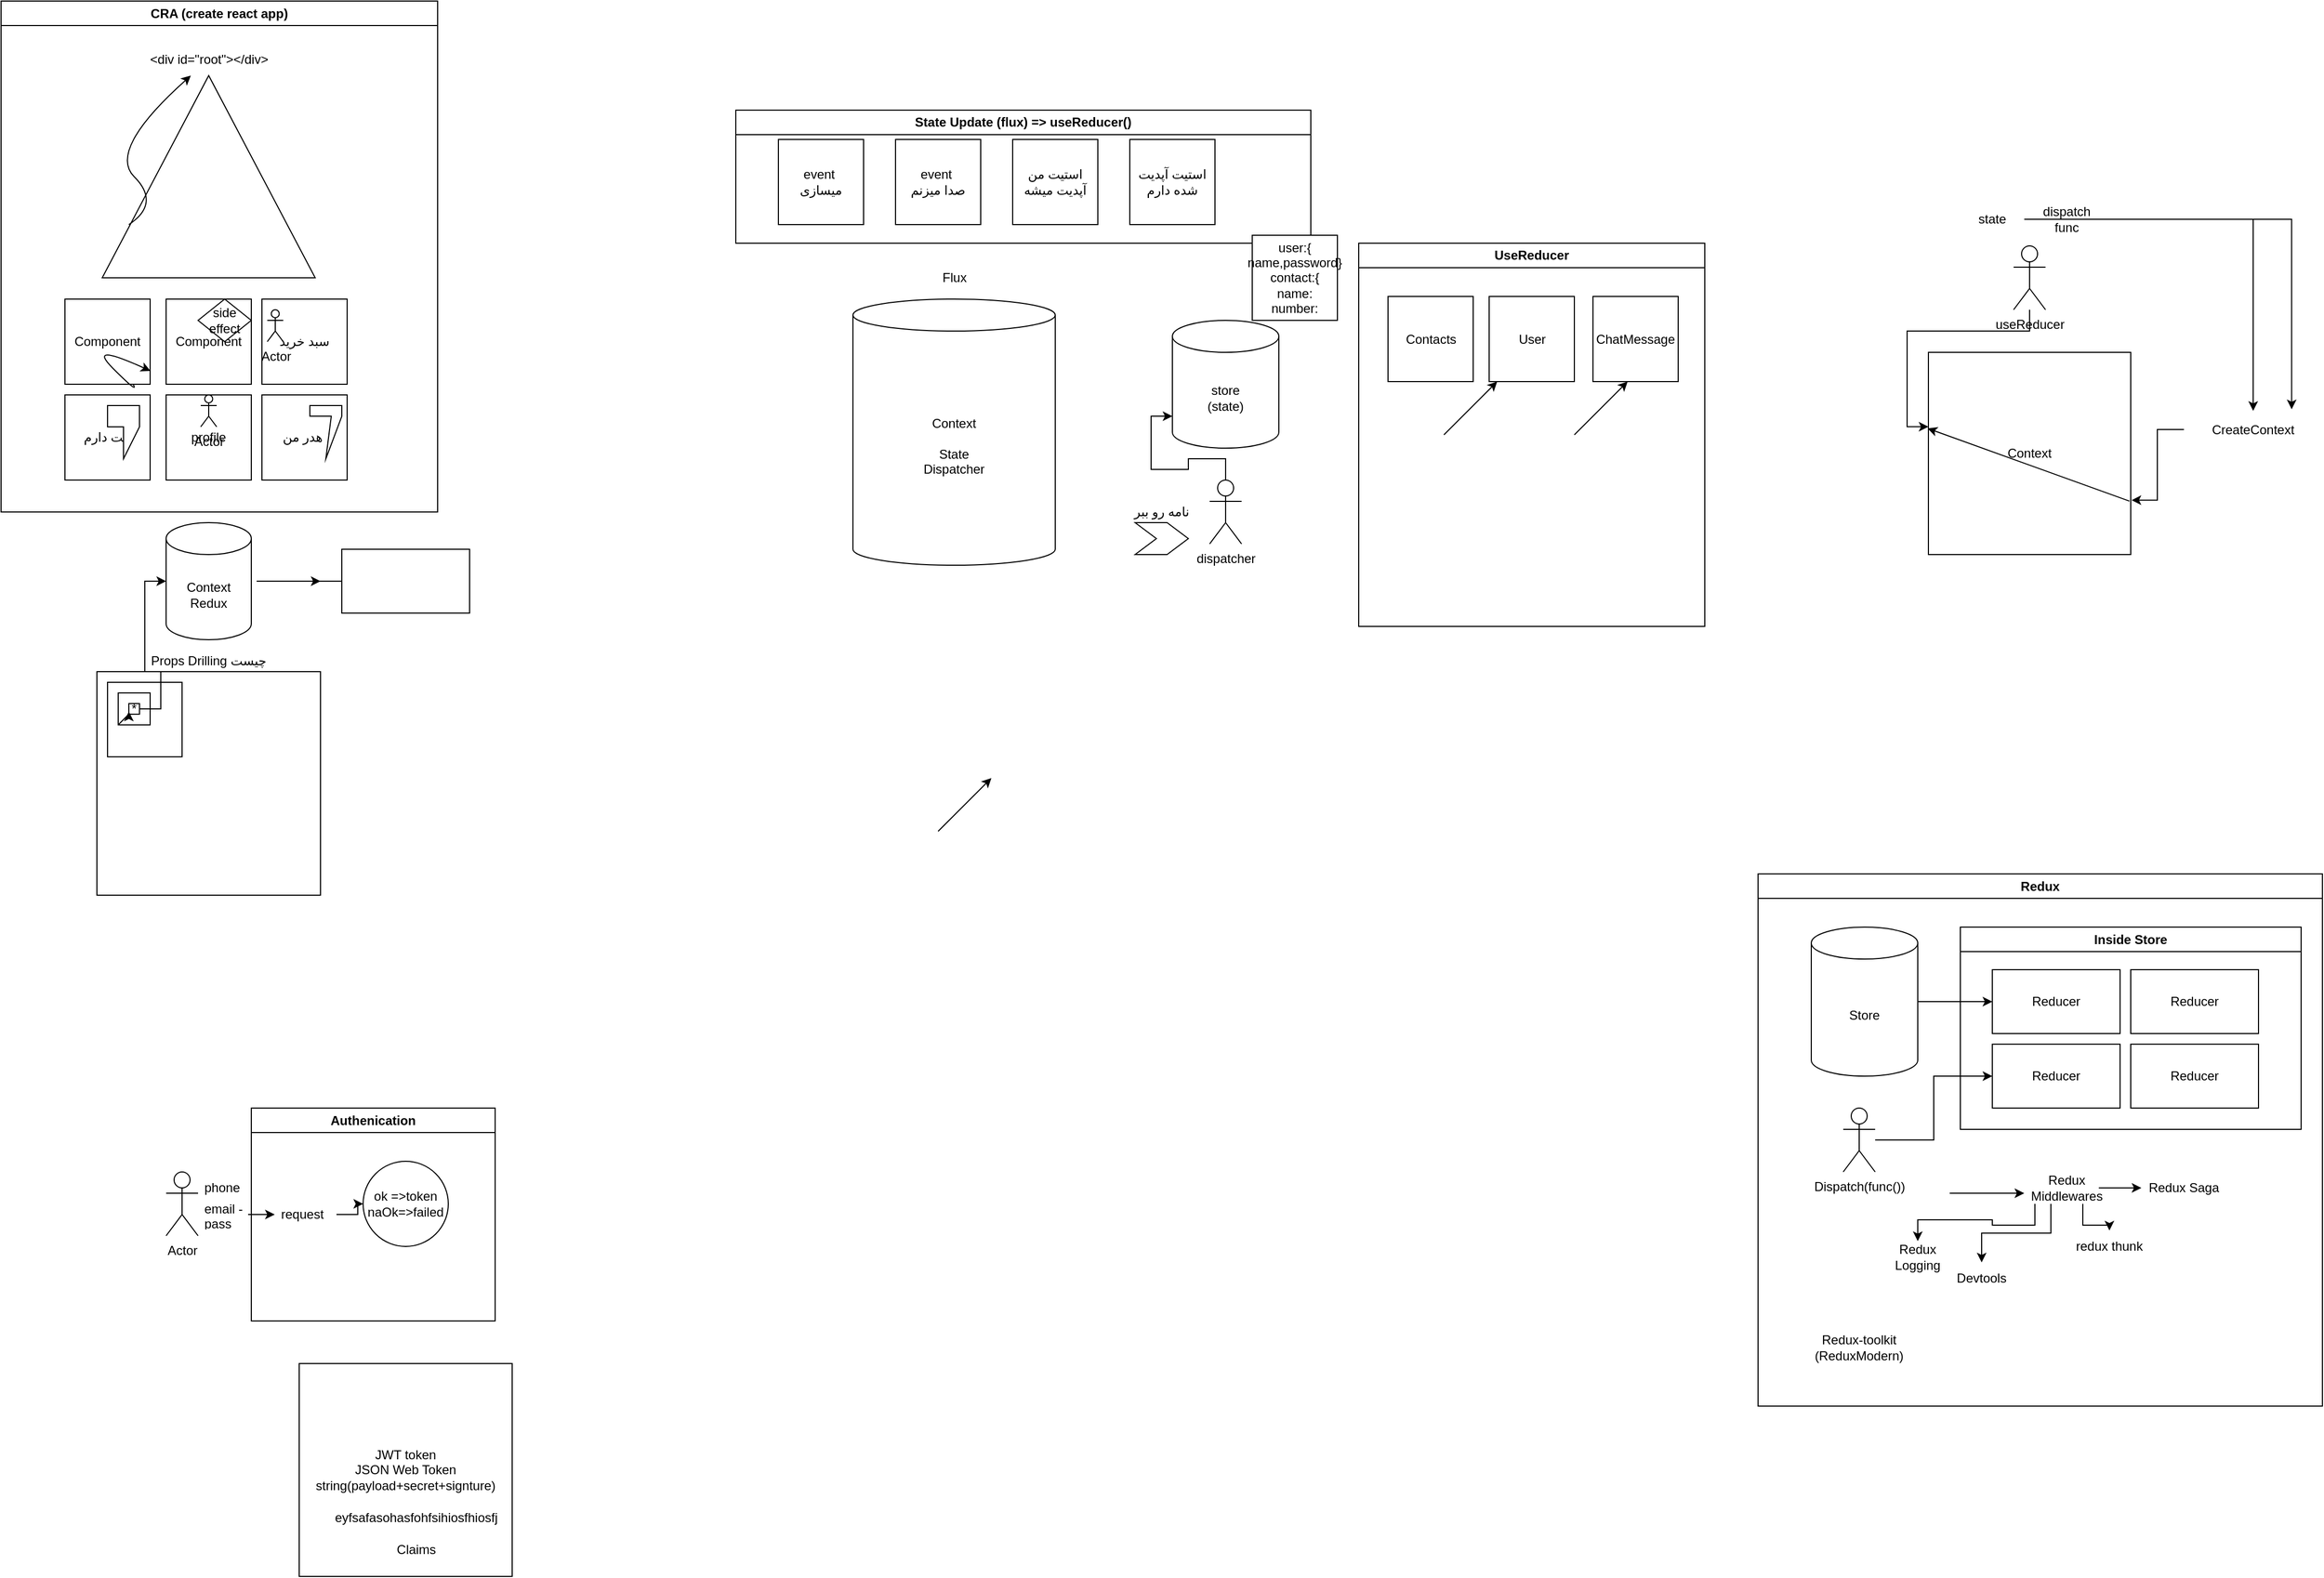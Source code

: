 <mxfile version="20.8.15" type="device"><diagram id="F2j4GgXj-LyiH6Weufmi" name="Page-1"><mxGraphModel dx="819" dy="432" grid="1" gridSize="10" guides="1" tooltips="1" connect="1" arrows="1" fold="1" page="1" pageScale="1" pageWidth="850" pageHeight="1100" math="0" shadow="0"><root><mxCell id="0"/><mxCell id="1" parent="0"/><mxCell id="Vjm8L-qQPr2WNu3jBZb--1" value="CRA (create react app)" style="swimlane;whiteSpace=wrap;html=1;" parent="1" vertex="1"><mxGeometry x="100" y="160" width="410" height="480" as="geometry"/></mxCell><mxCell id="Vjm8L-qQPr2WNu3jBZb--2" value="" style="triangle;whiteSpace=wrap;html=1;rotation=-90;" parent="Vjm8L-qQPr2WNu3jBZb--1" vertex="1"><mxGeometry x="100" y="65" width="190" height="200" as="geometry"/></mxCell><mxCell id="Vjm8L-qQPr2WNu3jBZb--3" value="&amp;lt;div id=&quot;root&quot;&amp;gt;&amp;lt;/div&amp;gt;" style="text;html=1;strokeColor=none;fillColor=none;align=center;verticalAlign=middle;whiteSpace=wrap;rounded=0;" parent="Vjm8L-qQPr2WNu3jBZb--1" vertex="1"><mxGeometry x="127.5" y="40" width="135" height="30" as="geometry"/></mxCell><mxCell id="Vjm8L-qQPr2WNu3jBZb--4" value="" style="curved=1;endArrow=classic;html=1;rounded=0;exitX=0.263;exitY=0.125;exitDx=0;exitDy=0;exitPerimeter=0;" parent="Vjm8L-qQPr2WNu3jBZb--1" source="Vjm8L-qQPr2WNu3jBZb--2" target="Vjm8L-qQPr2WNu3jBZb--3" edge="1"><mxGeometry width="50" height="50" relative="1" as="geometry"><mxPoint x="100" y="190" as="sourcePoint"/><mxPoint x="150" y="140" as="targetPoint"/><Array as="points"><mxPoint x="150" y="190"/><mxPoint x="100" y="140"/></Array></mxGeometry></mxCell><mxCell id="Vjm8L-qQPr2WNu3jBZb--5" value="Component" style="whiteSpace=wrap;html=1;aspect=fixed;" parent="Vjm8L-qQPr2WNu3jBZb--1" vertex="1"><mxGeometry x="60" y="280" width="80" height="80" as="geometry"/></mxCell><mxCell id="Vjm8L-qQPr2WNu3jBZb--7" value="هدر من&amp;nbsp;" style="whiteSpace=wrap;html=1;aspect=fixed;" parent="Vjm8L-qQPr2WNu3jBZb--1" vertex="1"><mxGeometry x="245" y="370" width="80" height="80" as="geometry"/></mxCell><mxCell id="Vjm8L-qQPr2WNu3jBZb--6" value="Component" style="whiteSpace=wrap;html=1;aspect=fixed;" parent="Vjm8L-qQPr2WNu3jBZb--1" vertex="1"><mxGeometry x="155" y="280" width="80" height="80" as="geometry"/></mxCell><mxCell id="Vjm8L-qQPr2WNu3jBZb--9" value="چت دارم" style="whiteSpace=wrap;html=1;aspect=fixed;" parent="Vjm8L-qQPr2WNu3jBZb--1" vertex="1"><mxGeometry x="60" y="370" width="80" height="80" as="geometry"/></mxCell><mxCell id="Vjm8L-qQPr2WNu3jBZb--8" value="profile" style="whiteSpace=wrap;html=1;aspect=fixed;" parent="Vjm8L-qQPr2WNu3jBZb--1" vertex="1"><mxGeometry x="155" y="370" width="80" height="80" as="geometry"/></mxCell><mxCell id="Vjm8L-qQPr2WNu3jBZb--12" value="side effect" style="rhombus;whiteSpace=wrap;html=1;" parent="Vjm8L-qQPr2WNu3jBZb--1" vertex="1"><mxGeometry x="185" y="280" width="50" height="40" as="geometry"/></mxCell><mxCell id="Vjm8L-qQPr2WNu3jBZb--13" value="" style="curved=1;endArrow=classic;html=1;rounded=0;entryX=1.004;entryY=0.844;entryDx=0;entryDy=0;entryPerimeter=0;" parent="Vjm8L-qQPr2WNu3jBZb--1" source="Vjm8L-qQPr2WNu3jBZb--5" target="Vjm8L-qQPr2WNu3jBZb--5" edge="1"><mxGeometry width="50" height="50" relative="1" as="geometry"><mxPoint x="80" y="370" as="sourcePoint"/><mxPoint x="130" y="320" as="targetPoint"/><Array as="points"><mxPoint x="130" y="370"/><mxPoint x="80" y="320"/></Array></mxGeometry></mxCell><mxCell id="Vjm8L-qQPr2WNu3jBZb--14" value="Actor" style="shape=umlActor;verticalLabelPosition=bottom;verticalAlign=top;html=1;outlineConnect=0;" parent="Vjm8L-qQPr2WNu3jBZb--1" vertex="1"><mxGeometry x="187.5" y="370" width="15" height="30" as="geometry"/></mxCell><mxCell id="Vjm8L-qQPr2WNu3jBZb--17" value="" style="shape=callout;whiteSpace=wrap;html=1;perimeter=calloutPerimeter;" parent="Vjm8L-qQPr2WNu3jBZb--1" vertex="1"><mxGeometry x="100" y="380" width="30" height="50" as="geometry"/></mxCell><mxCell id="Vjm8L-qQPr2WNu3jBZb--18" value="" style="shape=callout;whiteSpace=wrap;html=1;perimeter=calloutPerimeter;size=40;position=0.67;" parent="Vjm8L-qQPr2WNu3jBZb--1" vertex="1"><mxGeometry x="290" y="380" width="30" height="50" as="geometry"/></mxCell><mxCell id="Vjm8L-qQPr2WNu3jBZb--10" value="سبد خرید" style="whiteSpace=wrap;html=1;aspect=fixed;" parent="1" vertex="1"><mxGeometry x="345" y="440" width="80" height="80" as="geometry"/></mxCell><mxCell id="Vjm8L-qQPr2WNu3jBZb--15" value="Actor" style="shape=umlActor;verticalLabelPosition=bottom;verticalAlign=top;html=1;outlineConnect=0;" parent="1" vertex="1"><mxGeometry x="350" y="450" width="15" height="30" as="geometry"/></mxCell><mxCell id="Vjm8L-qQPr2WNu3jBZb--21" value="Props Drilling چیست" style="text;html=1;strokeColor=none;fillColor=none;align=center;verticalAlign=middle;whiteSpace=wrap;rounded=0;" parent="1" vertex="1"><mxGeometry x="185" y="740" width="220" height="80" as="geometry"/></mxCell><mxCell id="Vjm8L-qQPr2WNu3jBZb--22" value="" style="whiteSpace=wrap;html=1;aspect=fixed;" parent="1" vertex="1"><mxGeometry x="190" y="790" width="210" height="210" as="geometry"/></mxCell><mxCell id="Vjm8L-qQPr2WNu3jBZb--23" value="" style="whiteSpace=wrap;html=1;aspect=fixed;" parent="1" vertex="1"><mxGeometry x="200" y="800" width="70" height="70" as="geometry"/></mxCell><mxCell id="Vjm8L-qQPr2WNu3jBZb--24" value="" style="whiteSpace=wrap;html=1;aspect=fixed;" parent="1" vertex="1"><mxGeometry x="210" y="810" width="30" height="30" as="geometry"/></mxCell><mxCell id="Vjm8L-qQPr2WNu3jBZb--32" style="edgeStyle=orthogonalEdgeStyle;rounded=0;orthogonalLoop=1;jettySize=auto;html=1;entryX=0;entryY=0.5;entryDx=0;entryDy=0;entryPerimeter=0;" parent="1" source="Vjm8L-qQPr2WNu3jBZb--25" target="Vjm8L-qQPr2WNu3jBZb--11" edge="1"><mxGeometry relative="1" as="geometry"/></mxCell><mxCell id="Vjm8L-qQPr2WNu3jBZb--25" value="*" style="whiteSpace=wrap;html=1;aspect=fixed;" parent="1" vertex="1"><mxGeometry x="220" y="820" width="10" height="10" as="geometry"/></mxCell><mxCell id="Vjm8L-qQPr2WNu3jBZb--31" value="" style="endArrow=classic;html=1;rounded=0;entryX=0;entryY=0.75;entryDx=0;entryDy=0;" parent="1" target="Vjm8L-qQPr2WNu3jBZb--25" edge="1"><mxGeometry width="50" height="50" relative="1" as="geometry"><mxPoint x="210" y="840" as="sourcePoint"/><mxPoint x="260" y="790" as="targetPoint"/><Array as="points"><mxPoint x="220" y="830"/></Array></mxGeometry></mxCell><mxCell id="Vjm8L-qQPr2WNu3jBZb--11" value="Context&lt;br&gt;Redux" style="shape=cylinder3;whiteSpace=wrap;html=1;boundedLbl=1;backgroundOutline=1;size=15;" parent="1" vertex="1"><mxGeometry x="255" y="650" width="80" height="110" as="geometry"/></mxCell><mxCell id="Vjm8L-qQPr2WNu3jBZb--35" style="edgeStyle=orthogonalEdgeStyle;rounded=0;orthogonalLoop=1;jettySize=auto;html=1;" parent="1" source="Vjm8L-qQPr2WNu3jBZb--33" edge="1"><mxGeometry relative="1" as="geometry"><mxPoint x="400" y="705" as="targetPoint"/><Array as="points"><mxPoint x="340" y="705"/><mxPoint x="340" y="705"/></Array></mxGeometry></mxCell><mxCell id="Vjm8L-qQPr2WNu3jBZb--33" value="" style="rounded=0;whiteSpace=wrap;html=1;" parent="1" vertex="1"><mxGeometry x="420" y="675" width="120" height="60" as="geometry"/></mxCell><mxCell id="Vjm8L-qQPr2WNu3jBZb--36" value="Context&lt;br&gt;&lt;br&gt;State&lt;br&gt;Dispatcher" style="shape=cylinder3;whiteSpace=wrap;html=1;boundedLbl=1;backgroundOutline=1;size=15;" parent="1" vertex="1"><mxGeometry x="900" y="440" width="190" height="250" as="geometry"/></mxCell><mxCell id="Vjm8L-qQPr2WNu3jBZb--37" value="Flux" style="text;html=1;strokeColor=none;fillColor=none;align=center;verticalAlign=middle;whiteSpace=wrap;rounded=0;" parent="1" vertex="1"><mxGeometry x="962.5" y="410" width="65" height="20" as="geometry"/></mxCell><mxCell id="Vjm8L-qQPr2WNu3jBZb--38" value="State Update (flux) =&amp;gt; useReducer()" style="swimlane;whiteSpace=wrap;html=1;" parent="1" vertex="1"><mxGeometry x="790" y="262.5" width="540" height="125" as="geometry"/></mxCell><mxCell id="Vjm8L-qQPr2WNu3jBZb--40" value="event&amp;nbsp;&lt;br&gt;میسازی" style="whiteSpace=wrap;html=1;aspect=fixed;" parent="Vjm8L-qQPr2WNu3jBZb--38" vertex="1"><mxGeometry x="40" y="27.5" width="80" height="80" as="geometry"/></mxCell><mxCell id="Vjm8L-qQPr2WNu3jBZb--41" value="event&amp;nbsp;&lt;br&gt;صدا میزنم" style="whiteSpace=wrap;html=1;aspect=fixed;" parent="Vjm8L-qQPr2WNu3jBZb--38" vertex="1"><mxGeometry x="150" y="27.5" width="80" height="80" as="geometry"/></mxCell><mxCell id="Vjm8L-qQPr2WNu3jBZb--42" value="استیت من آپدیت میشه&lt;span style=&quot;color: rgba(0, 0, 0, 0); font-family: monospace; font-size: 0px; text-align: start;&quot;&gt;%3CmxGraphModel%3E%3Croot%3E%3CmxCell%20id%3D%220%22%2F%3E%3CmxCell%20id%3D%221%22%20parent%3D%220%22%2F%3E%3CmxCell%20id%3D%222%22%20value%3D%22event%26amp%3Bnbsp%3B%26lt%3Bbr%26gt%3B%D8%B5%D8%AF%D8%A7%20%D9%85%DB%8C%D8%B2%D9%86%D9%85%22%20style%3D%22whiteSpace%3Dwrap%3Bhtml%3D1%3Baspect%3Dfixed%3B%22%20vertex%3D%221%22%20parent%3D%221%22%3E%3CmxGeometry%20x%3D%22940%22%20y%3D%22290%22%20width%3D%2280%22%20height%3D%2280%22%20as%3D%22geometry%22%2F%3E%3C%2FmxCell%3E%3C%2Froot%3E%3C%2FmxGraphModel%3E&lt;/span&gt;" style="whiteSpace=wrap;html=1;aspect=fixed;" parent="Vjm8L-qQPr2WNu3jBZb--38" vertex="1"><mxGeometry x="260" y="27.5" width="80" height="80" as="geometry"/></mxCell><mxCell id="Vjm8L-qQPr2WNu3jBZb--43" value="استیت آپدیت شده دارم" style="whiteSpace=wrap;html=1;aspect=fixed;" parent="Vjm8L-qQPr2WNu3jBZb--38" vertex="1"><mxGeometry x="370" y="27.5" width="80" height="80" as="geometry"/></mxCell><mxCell id="Vjm8L-qQPr2WNu3jBZb--49" value="user:{&lt;br&gt;name,password}&lt;br&gt;contact:{&lt;br&gt;name:&lt;br&gt;number:" style="whiteSpace=wrap;html=1;aspect=fixed;" parent="1" vertex="1"><mxGeometry x="1275" y="380" width="80" height="80" as="geometry"/></mxCell><mxCell id="Vjm8L-qQPr2WNu3jBZb--50" value="UseReducer" style="swimlane;whiteSpace=wrap;html=1;" parent="1" vertex="1"><mxGeometry x="1375" y="387.5" width="325" height="360" as="geometry"/></mxCell><mxCell id="Vjm8L-qQPr2WNu3jBZb--56" value="ChatMessage" style="whiteSpace=wrap;html=1;aspect=fixed;" parent="Vjm8L-qQPr2WNu3jBZb--50" vertex="1"><mxGeometry x="220" y="50" width="80" height="80" as="geometry"/></mxCell><mxCell id="Vjm8L-qQPr2WNu3jBZb--58" value="User" style="whiteSpace=wrap;html=1;aspect=fixed;" parent="Vjm8L-qQPr2WNu3jBZb--50" vertex="1"><mxGeometry x="122.5" y="50" width="80" height="80" as="geometry"/></mxCell><mxCell id="Vjm8L-qQPr2WNu3jBZb--57" value="Contacts" style="whiteSpace=wrap;html=1;aspect=fixed;" parent="Vjm8L-qQPr2WNu3jBZb--50" vertex="1"><mxGeometry x="27.5" y="50" width="80" height="80" as="geometry"/></mxCell><mxCell id="Vjm8L-qQPr2WNu3jBZb--65" value="" style="endArrow=classic;html=1;rounded=0;" parent="Vjm8L-qQPr2WNu3jBZb--50" edge="1"><mxGeometry width="50" height="50" relative="1" as="geometry"><mxPoint x="80" y="180" as="sourcePoint"/><mxPoint x="130" y="130" as="targetPoint"/></mxGeometry></mxCell><mxCell id="Vjm8L-qQPr2WNu3jBZb--66" value="" style="endArrow=classic;html=1;rounded=0;" parent="Vjm8L-qQPr2WNu3jBZb--50" edge="1"><mxGeometry width="50" height="50" relative="1" as="geometry"><mxPoint x="202.5" y="180" as="sourcePoint"/><mxPoint x="252.5" y="130" as="targetPoint"/></mxGeometry></mxCell><mxCell id="Vjm8L-qQPr2WNu3jBZb--64" value="" style="endArrow=classic;html=1;rounded=0;" parent="1" edge="1"><mxGeometry width="50" height="50" relative="1" as="geometry"><mxPoint x="980" y="940" as="sourcePoint"/><mxPoint x="1030" y="890" as="targetPoint"/></mxGeometry></mxCell><mxCell id="Vjm8L-qQPr2WNu3jBZb--67" value="store&lt;br&gt;(state)" style="shape=cylinder3;whiteSpace=wrap;html=1;boundedLbl=1;backgroundOutline=1;size=15;" parent="1" vertex="1"><mxGeometry x="1200" y="460" width="100" height="120" as="geometry"/></mxCell><mxCell id="Vjm8L-qQPr2WNu3jBZb--68" style="edgeStyle=orthogonalEdgeStyle;rounded=0;orthogonalLoop=1;jettySize=auto;html=1;entryX=0;entryY=0.75;entryDx=0;entryDy=0;entryPerimeter=0;" parent="1" source="Vjm8L-qQPr2WNu3jBZb--69" target="Vjm8L-qQPr2WNu3jBZb--67" edge="1"><mxGeometry relative="1" as="geometry"/></mxCell><mxCell id="Vjm8L-qQPr2WNu3jBZb--69" value="dispatcher" style="shape=umlActor;verticalLabelPosition=bottom;verticalAlign=top;html=1;outlineConnect=0;" parent="1" vertex="1"><mxGeometry x="1235" y="610" width="30" height="60" as="geometry"/></mxCell><mxCell id="Vjm8L-qQPr2WNu3jBZb--70" value="نامه رو ببر" style="text;html=1;strokeColor=none;fillColor=none;align=center;verticalAlign=middle;whiteSpace=wrap;rounded=0;" parent="1" vertex="1"><mxGeometry x="1160" y="625" width="60" height="30" as="geometry"/></mxCell><mxCell id="Vjm8L-qQPr2WNu3jBZb--71" value="" style="shape=step;perimeter=stepPerimeter;whiteSpace=wrap;html=1;fixedSize=1;" parent="1" vertex="1"><mxGeometry x="1165" y="650" width="50" height="30" as="geometry"/></mxCell><mxCell id="Vjm8L-qQPr2WNu3jBZb--72" value="Context" style="whiteSpace=wrap;html=1;aspect=fixed;" parent="1" vertex="1"><mxGeometry x="1910" y="490" width="190" height="190" as="geometry"/></mxCell><mxCell id="Vjm8L-qQPr2WNu3jBZb--75" style="edgeStyle=orthogonalEdgeStyle;rounded=0;orthogonalLoop=1;jettySize=auto;html=1;entryX=0;entryY=0.368;entryDx=0;entryDy=0;entryPerimeter=0;" parent="1" source="Vjm8L-qQPr2WNu3jBZb--73" target="Vjm8L-qQPr2WNu3jBZb--72" edge="1"><mxGeometry relative="1" as="geometry"/></mxCell><mxCell id="Vjm8L-qQPr2WNu3jBZb--73" value="useReducer" style="shape=umlActor;verticalLabelPosition=bottom;verticalAlign=top;html=1;outlineConnect=0;" parent="1" vertex="1"><mxGeometry x="1990" y="390" width="30" height="60" as="geometry"/></mxCell><mxCell id="Vjm8L-qQPr2WNu3jBZb--83" style="edgeStyle=orthogonalEdgeStyle;rounded=0;orthogonalLoop=1;jettySize=auto;html=1;entryX=0.778;entryY=-0.044;entryDx=0;entryDy=0;entryPerimeter=0;" parent="1" source="Vjm8L-qQPr2WNu3jBZb--76" target="Vjm8L-qQPr2WNu3jBZb--80" edge="1"><mxGeometry relative="1" as="geometry"/></mxCell><mxCell id="Vjm8L-qQPr2WNu3jBZb--76" value="state" style="text;html=1;strokeColor=none;fillColor=none;align=center;verticalAlign=middle;whiteSpace=wrap;rounded=0;" parent="1" vertex="1"><mxGeometry x="1940" y="350" width="60" height="30" as="geometry"/></mxCell><mxCell id="Vjm8L-qQPr2WNu3jBZb--82" style="edgeStyle=orthogonalEdgeStyle;rounded=0;orthogonalLoop=1;jettySize=auto;html=1;" parent="1" source="Vjm8L-qQPr2WNu3jBZb--77" target="Vjm8L-qQPr2WNu3jBZb--80" edge="1"><mxGeometry relative="1" as="geometry"/></mxCell><mxCell id="Vjm8L-qQPr2WNu3jBZb--77" value="dispatch&lt;br&gt;func" style="text;html=1;strokeColor=none;fillColor=none;align=center;verticalAlign=middle;whiteSpace=wrap;rounded=0;" parent="1" vertex="1"><mxGeometry x="2010" y="350" width="60" height="30" as="geometry"/></mxCell><mxCell id="Vjm8L-qQPr2WNu3jBZb--81" style="edgeStyle=orthogonalEdgeStyle;rounded=0;orthogonalLoop=1;jettySize=auto;html=1;entryX=1.004;entryY=0.731;entryDx=0;entryDy=0;entryPerimeter=0;" parent="1" source="Vjm8L-qQPr2WNu3jBZb--80" target="Vjm8L-qQPr2WNu3jBZb--72" edge="1"><mxGeometry relative="1" as="geometry"/></mxCell><mxCell id="Vjm8L-qQPr2WNu3jBZb--80" value="CreateContext" style="text;html=1;strokeColor=none;fillColor=none;align=center;verticalAlign=middle;whiteSpace=wrap;rounded=0;" parent="1" vertex="1"><mxGeometry x="2150" y="545" width="130" height="35" as="geometry"/></mxCell><mxCell id="Vjm8L-qQPr2WNu3jBZb--84" value="" style="endArrow=classic;html=1;rounded=0;entryX=-0.004;entryY=0.376;entryDx=0;entryDy=0;entryPerimeter=0;exitX=0.994;exitY=0.736;exitDx=0;exitDy=0;exitPerimeter=0;" parent="1" source="Vjm8L-qQPr2WNu3jBZb--72" target="Vjm8L-qQPr2WNu3jBZb--72" edge="1"><mxGeometry width="50" height="50" relative="1" as="geometry"><mxPoint x="2080" y="630" as="sourcePoint"/><mxPoint x="2130" y="580" as="targetPoint"/></mxGeometry></mxCell><mxCell id="O_JBPb5e7-CUb1cg-TnG-1" value="Authenication" style="swimlane;whiteSpace=wrap;html=1;" parent="1" vertex="1"><mxGeometry x="335" y="1200" width="229" height="200" as="geometry"/></mxCell><mxCell id="O_JBPb5e7-CUb1cg-TnG-12" value="" style="edgeStyle=orthogonalEdgeStyle;rounded=0;orthogonalLoop=1;jettySize=auto;html=1;" parent="O_JBPb5e7-CUb1cg-TnG-1" source="O_JBPb5e7-CUb1cg-TnG-9" target="O_JBPb5e7-CUb1cg-TnG-11" edge="1"><mxGeometry relative="1" as="geometry"/></mxCell><mxCell id="O_JBPb5e7-CUb1cg-TnG-9" value="request" style="text;strokeColor=none;fillColor=none;align=left;verticalAlign=middle;spacingLeft=4;spacingRight=4;overflow=hidden;points=[[0,0.5],[1,0.5]];portConstraint=eastwest;rotatable=0;whiteSpace=wrap;html=1;" parent="O_JBPb5e7-CUb1cg-TnG-1" vertex="1"><mxGeometry x="22" y="85" width="58" height="30" as="geometry"/></mxCell><mxCell id="O_JBPb5e7-CUb1cg-TnG-11" value="ok =&amp;gt;token&lt;br&gt;naOk=&amp;gt;failed" style="ellipse;whiteSpace=wrap;html=1;" parent="O_JBPb5e7-CUb1cg-TnG-1" vertex="1"><mxGeometry x="105" y="50" width="80" height="80" as="geometry"/></mxCell><mxCell id="O_JBPb5e7-CUb1cg-TnG-2" value="Actor" style="shape=umlActor;verticalLabelPosition=bottom;verticalAlign=top;html=1;outlineConnect=0;" parent="1" vertex="1"><mxGeometry x="255" y="1260" width="30" height="60" as="geometry"/></mxCell><mxCell id="O_JBPb5e7-CUb1cg-TnG-5" value="phone" style="text;strokeColor=none;fillColor=none;align=left;verticalAlign=middle;spacingLeft=4;spacingRight=4;overflow=hidden;points=[[0,0.5],[1,0.5]];portConstraint=eastwest;rotatable=0;whiteSpace=wrap;html=1;" parent="1" vertex="1"><mxGeometry x="285" y="1260" width="47" height="30" as="geometry"/></mxCell><mxCell id="O_JBPb5e7-CUb1cg-TnG-10" style="edgeStyle=orthogonalEdgeStyle;rounded=0;orthogonalLoop=1;jettySize=auto;html=1;" parent="1" source="O_JBPb5e7-CUb1cg-TnG-6" target="O_JBPb5e7-CUb1cg-TnG-9" edge="1"><mxGeometry relative="1" as="geometry"/></mxCell><mxCell id="O_JBPb5e7-CUb1cg-TnG-6" value="email -pass" style="text;strokeColor=none;fillColor=none;align=left;verticalAlign=middle;spacingLeft=4;spacingRight=4;overflow=hidden;points=[[0,0.5],[1,0.5]];portConstraint=eastwest;rotatable=0;whiteSpace=wrap;html=1;" parent="1" vertex="1"><mxGeometry x="285" y="1285" width="47" height="30" as="geometry"/></mxCell><mxCell id="O_JBPb5e7-CUb1cg-TnG-13" value="JWT token&lt;br&gt;JSON Web Token&lt;br&gt;string(payload+secret+signture)" style="whiteSpace=wrap;html=1;aspect=fixed;" parent="1" vertex="1"><mxGeometry x="380" y="1440" width="200" height="200" as="geometry"/></mxCell><mxCell id="O_JBPb5e7-CUb1cg-TnG-14" value="eyfsafasohasfohfsihiosfhiosfj" style="text;html=1;strokeColor=none;fillColor=none;align=center;verticalAlign=middle;whiteSpace=wrap;rounded=0;" parent="1" vertex="1"><mxGeometry x="460" y="1570" width="60" height="30" as="geometry"/></mxCell><mxCell id="O_JBPb5e7-CUb1cg-TnG-15" value="Claims" style="text;html=1;strokeColor=none;fillColor=none;align=center;verticalAlign=middle;whiteSpace=wrap;rounded=0;" parent="1" vertex="1"><mxGeometry x="460" y="1600" width="60" height="30" as="geometry"/></mxCell><mxCell id="qr-5MNa8CBRizSPWMSg3-1" value="Redux" style="swimlane;whiteSpace=wrap;html=1;startSize=23;" vertex="1" parent="1"><mxGeometry x="1750" y="980" width="530" height="500" as="geometry"/></mxCell><mxCell id="qr-5MNa8CBRizSPWMSg3-5" value="" style="edgeStyle=orthogonalEdgeStyle;rounded=0;orthogonalLoop=1;jettySize=auto;html=1;" edge="1" parent="qr-5MNa8CBRizSPWMSg3-1" source="qr-5MNa8CBRizSPWMSg3-2" target="qr-5MNa8CBRizSPWMSg3-4"><mxGeometry relative="1" as="geometry"/></mxCell><mxCell id="qr-5MNa8CBRizSPWMSg3-2" value="Store" style="shape=cylinder3;whiteSpace=wrap;html=1;boundedLbl=1;backgroundOutline=1;size=15;" vertex="1" parent="qr-5MNa8CBRizSPWMSg3-1"><mxGeometry x="50" y="50" width="100" height="140" as="geometry"/></mxCell><mxCell id="qr-5MNa8CBRizSPWMSg3-4" value="Reducer" style="whiteSpace=wrap;html=1;" vertex="1" parent="qr-5MNa8CBRizSPWMSg3-1"><mxGeometry x="220" y="90" width="120" height="60" as="geometry"/></mxCell><mxCell id="qr-5MNa8CBRizSPWMSg3-6" value="Reducer" style="whiteSpace=wrap;html=1;" vertex="1" parent="qr-5MNa8CBRizSPWMSg3-1"><mxGeometry x="220" y="160" width="120" height="60" as="geometry"/></mxCell><mxCell id="qr-5MNa8CBRizSPWMSg3-7" value="Reducer" style="whiteSpace=wrap;html=1;" vertex="1" parent="qr-5MNa8CBRizSPWMSg3-1"><mxGeometry x="350" y="90" width="120" height="60" as="geometry"/></mxCell><mxCell id="qr-5MNa8CBRizSPWMSg3-8" value="Reducer" style="whiteSpace=wrap;html=1;" vertex="1" parent="qr-5MNa8CBRizSPWMSg3-1"><mxGeometry x="350" y="160" width="120" height="60" as="geometry"/></mxCell><mxCell id="qr-5MNa8CBRizSPWMSg3-9" value="Inside Store" style="swimlane;whiteSpace=wrap;html=1;" vertex="1" parent="qr-5MNa8CBRizSPWMSg3-1"><mxGeometry x="190" y="50" width="320" height="190" as="geometry"/></mxCell><mxCell id="qr-5MNa8CBRizSPWMSg3-11" style="edgeStyle=orthogonalEdgeStyle;rounded=0;orthogonalLoop=1;jettySize=auto;html=1;" edge="1" parent="qr-5MNa8CBRizSPWMSg3-1" source="qr-5MNa8CBRizSPWMSg3-10" target="qr-5MNa8CBRizSPWMSg3-6"><mxGeometry relative="1" as="geometry"/></mxCell><mxCell id="qr-5MNa8CBRizSPWMSg3-10" value="Dispatch(func())" style="shape=umlActor;verticalLabelPosition=bottom;verticalAlign=top;html=1;outlineConnect=0;" vertex="1" parent="qr-5MNa8CBRizSPWMSg3-1"><mxGeometry x="80" y="220" width="30" height="60" as="geometry"/></mxCell><mxCell id="qr-5MNa8CBRizSPWMSg3-15" value="" style="endArrow=classic;html=1;rounded=0;" edge="1" parent="qr-5MNa8CBRizSPWMSg3-1"><mxGeometry width="50" height="50" relative="1" as="geometry"><mxPoint x="180" y="300" as="sourcePoint"/><mxPoint x="250" y="300" as="targetPoint"/></mxGeometry></mxCell><mxCell id="qr-5MNa8CBRizSPWMSg3-18" style="edgeStyle=orthogonalEdgeStyle;rounded=0;orthogonalLoop=1;jettySize=auto;html=1;exitX=1;exitY=0.5;exitDx=0;exitDy=0;" edge="1" parent="qr-5MNa8CBRizSPWMSg3-1" source="qr-5MNa8CBRizSPWMSg3-16" target="qr-5MNa8CBRizSPWMSg3-17"><mxGeometry relative="1" as="geometry"/></mxCell><mxCell id="qr-5MNa8CBRizSPWMSg3-20" style="edgeStyle=orthogonalEdgeStyle;rounded=0;orthogonalLoop=1;jettySize=auto;html=1;exitX=0.75;exitY=1;exitDx=0;exitDy=0;" edge="1" parent="qr-5MNa8CBRizSPWMSg3-1" source="qr-5MNa8CBRizSPWMSg3-16" target="qr-5MNa8CBRizSPWMSg3-19"><mxGeometry relative="1" as="geometry"/></mxCell><mxCell id="qr-5MNa8CBRizSPWMSg3-22" style="edgeStyle=orthogonalEdgeStyle;rounded=0;orthogonalLoop=1;jettySize=auto;html=1;exitX=0.25;exitY=1;exitDx=0;exitDy=0;" edge="1" parent="qr-5MNa8CBRizSPWMSg3-1" source="qr-5MNa8CBRizSPWMSg3-16" target="qr-5MNa8CBRizSPWMSg3-21"><mxGeometry relative="1" as="geometry"/></mxCell><mxCell id="qr-5MNa8CBRizSPWMSg3-24" style="edgeStyle=orthogonalEdgeStyle;rounded=0;orthogonalLoop=1;jettySize=auto;html=1;exitX=0;exitY=1;exitDx=0;exitDy=0;" edge="1" parent="qr-5MNa8CBRizSPWMSg3-1" source="qr-5MNa8CBRizSPWMSg3-16" target="qr-5MNa8CBRizSPWMSg3-23"><mxGeometry relative="1" as="geometry"/></mxCell><mxCell id="qr-5MNa8CBRizSPWMSg3-16" value="Redux Middlewares" style="text;html=1;strokeColor=none;fillColor=none;align=center;verticalAlign=middle;whiteSpace=wrap;rounded=0;" vertex="1" parent="qr-5MNa8CBRizSPWMSg3-1"><mxGeometry x="260" y="280" width="60" height="30" as="geometry"/></mxCell><mxCell id="qr-5MNa8CBRizSPWMSg3-17" value="Redux Saga" style="text;html=1;strokeColor=none;fillColor=none;align=center;verticalAlign=middle;whiteSpace=wrap;rounded=0;" vertex="1" parent="qr-5MNa8CBRizSPWMSg3-1"><mxGeometry x="360" y="280" width="80" height="30" as="geometry"/></mxCell><mxCell id="qr-5MNa8CBRizSPWMSg3-19" value="redux thunk" style="text;html=1;strokeColor=none;fillColor=none;align=center;verticalAlign=middle;whiteSpace=wrap;rounded=0;" vertex="1" parent="qr-5MNa8CBRizSPWMSg3-1"><mxGeometry x="290" y="335" width="80" height="30" as="geometry"/></mxCell><mxCell id="qr-5MNa8CBRizSPWMSg3-21" value="Devtools" style="text;html=1;strokeColor=none;fillColor=none;align=center;verticalAlign=middle;whiteSpace=wrap;rounded=0;" vertex="1" parent="qr-5MNa8CBRizSPWMSg3-1"><mxGeometry x="180" y="365" width="60" height="30" as="geometry"/></mxCell><mxCell id="qr-5MNa8CBRizSPWMSg3-23" value="Redux Logging" style="text;html=1;strokeColor=none;fillColor=none;align=center;verticalAlign=middle;whiteSpace=wrap;rounded=0;" vertex="1" parent="qr-5MNa8CBRizSPWMSg3-1"><mxGeometry x="120" y="345" width="60" height="30" as="geometry"/></mxCell><mxCell id="qr-5MNa8CBRizSPWMSg3-25" value="Redux-toolkit (ReduxModern)" style="text;html=1;strokeColor=none;fillColor=none;align=center;verticalAlign=middle;whiteSpace=wrap;rounded=0;" vertex="1" parent="qr-5MNa8CBRizSPWMSg3-1"><mxGeometry x="40" y="420" width="110" height="50" as="geometry"/></mxCell></root></mxGraphModel></diagram></mxfile>